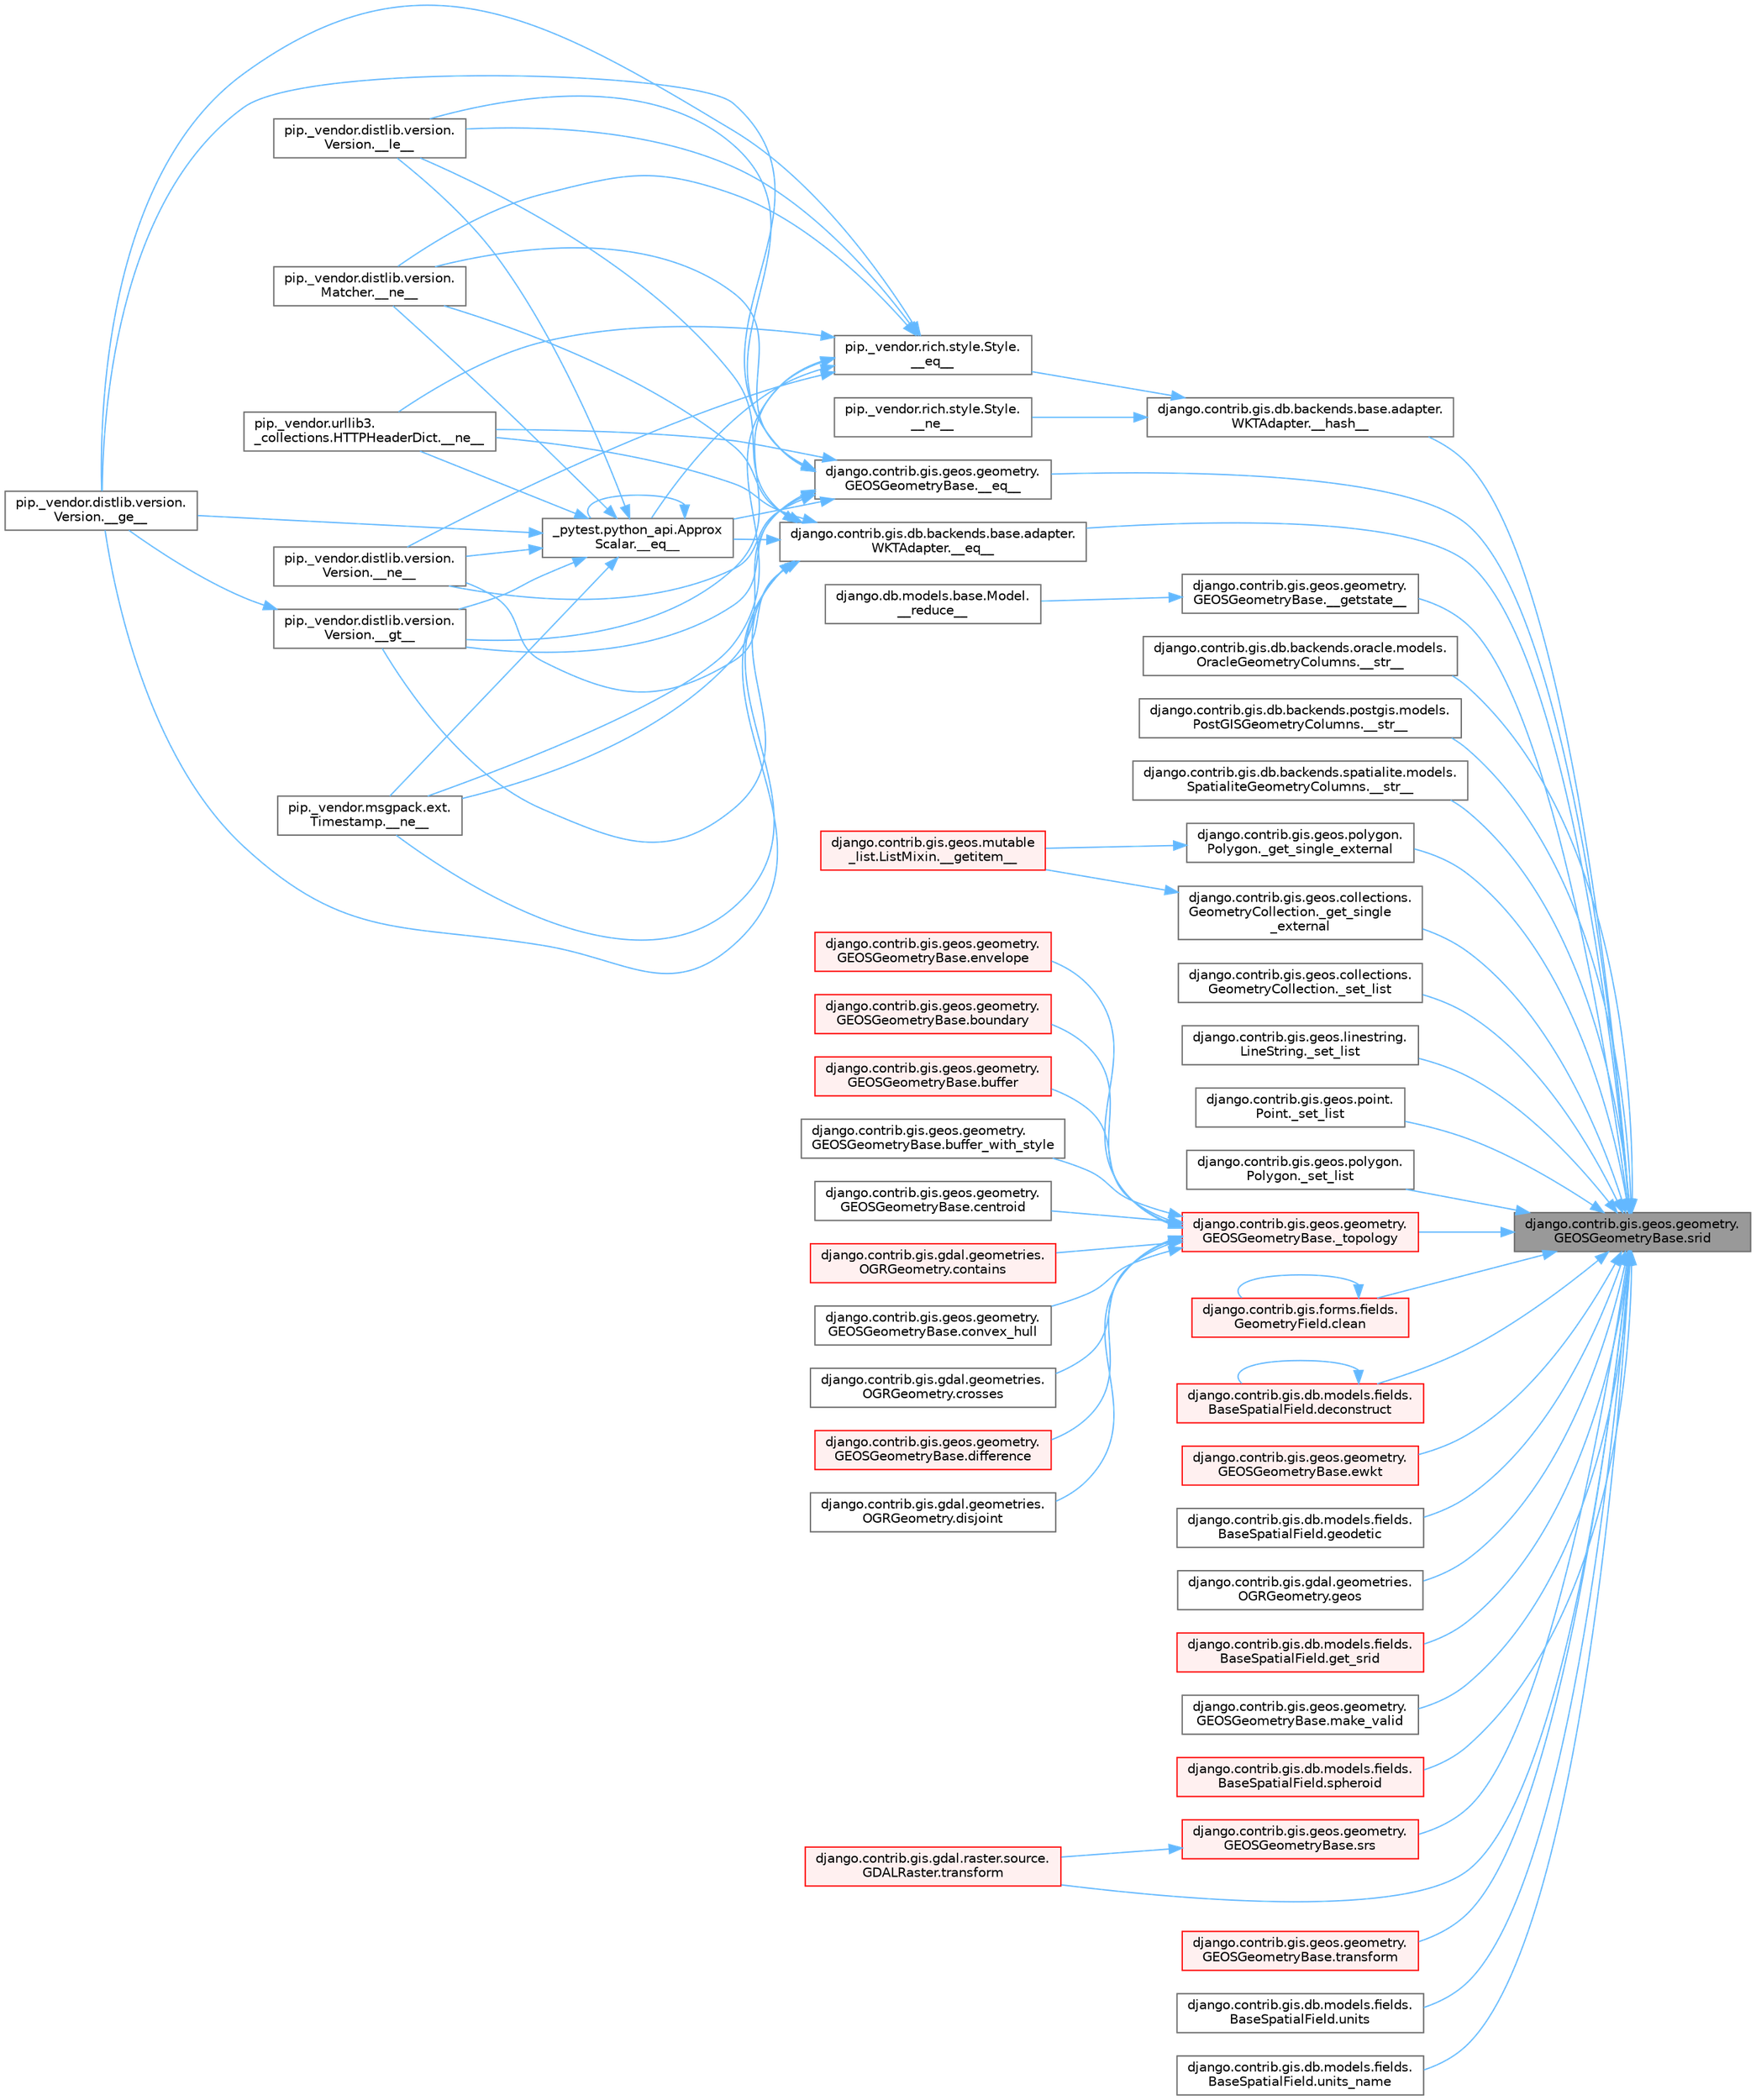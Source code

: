 digraph "django.contrib.gis.geos.geometry.GEOSGeometryBase.srid"
{
 // LATEX_PDF_SIZE
  bgcolor="transparent";
  edge [fontname=Helvetica,fontsize=10,labelfontname=Helvetica,labelfontsize=10];
  node [fontname=Helvetica,fontsize=10,shape=box,height=0.2,width=0.4];
  rankdir="RL";
  Node1 [id="Node000001",label="django.contrib.gis.geos.geometry.\lGEOSGeometryBase.srid",height=0.2,width=0.4,color="gray40", fillcolor="grey60", style="filled", fontcolor="black",tooltip=" "];
  Node1 -> Node2 [id="edge1_Node000001_Node000002",dir="back",color="steelblue1",style="solid",tooltip=" "];
  Node2 [id="Node000002",label="django.contrib.gis.db.backends.base.adapter.\lWKTAdapter.__eq__",height=0.2,width=0.4,color="grey40", fillcolor="white", style="filled",URL="$classdjango_1_1contrib_1_1gis_1_1db_1_1backends_1_1base_1_1adapter_1_1_w_k_t_adapter.html#a958651e3f4137a4dc91fd851b17e578b",tooltip=" "];
  Node2 -> Node3 [id="edge2_Node000002_Node000003",dir="back",color="steelblue1",style="solid",tooltip=" "];
  Node3 [id="Node000003",label="_pytest.python_api.Approx\lScalar.__eq__",height=0.2,width=0.4,color="grey40", fillcolor="white", style="filled",URL="$class__pytest_1_1python__api_1_1_approx_scalar.html#af4601ee4ca7409927f88c83ebfc3d923",tooltip=" "];
  Node3 -> Node3 [id="edge3_Node000003_Node000003",dir="back",color="steelblue1",style="solid",tooltip=" "];
  Node3 -> Node4 [id="edge4_Node000003_Node000004",dir="back",color="steelblue1",style="solid",tooltip=" "];
  Node4 [id="Node000004",label="pip._vendor.distlib.version.\lVersion.__ge__",height=0.2,width=0.4,color="grey40", fillcolor="white", style="filled",URL="$classpip_1_1__vendor_1_1distlib_1_1version_1_1_version.html#aa6b7b889cebc687ddb5ed9040d01b1ec",tooltip=" "];
  Node3 -> Node5 [id="edge5_Node000003_Node000005",dir="back",color="steelblue1",style="solid",tooltip=" "];
  Node5 [id="Node000005",label="pip._vendor.distlib.version.\lVersion.__gt__",height=0.2,width=0.4,color="grey40", fillcolor="white", style="filled",URL="$classpip_1_1__vendor_1_1distlib_1_1version_1_1_version.html#a51cf0c8da1bb6829173ff6861b10cb5f",tooltip=" "];
  Node5 -> Node4 [id="edge6_Node000005_Node000004",dir="back",color="steelblue1",style="solid",tooltip=" "];
  Node3 -> Node6 [id="edge7_Node000003_Node000006",dir="back",color="steelblue1",style="solid",tooltip=" "];
  Node6 [id="Node000006",label="pip._vendor.distlib.version.\lVersion.__le__",height=0.2,width=0.4,color="grey40", fillcolor="white", style="filled",URL="$classpip_1_1__vendor_1_1distlib_1_1version_1_1_version.html#ae5e2c5d9b76377e286fcf92a382cbb8b",tooltip=" "];
  Node3 -> Node7 [id="edge8_Node000003_Node000007",dir="back",color="steelblue1",style="solid",tooltip=" "];
  Node7 [id="Node000007",label="pip._vendor.distlib.version.\lMatcher.__ne__",height=0.2,width=0.4,color="grey40", fillcolor="white", style="filled",URL="$classpip_1_1__vendor_1_1distlib_1_1version_1_1_matcher.html#a24f8f8a4686bff3018fee5d22f4e02f1",tooltip=" "];
  Node3 -> Node8 [id="edge9_Node000003_Node000008",dir="back",color="steelblue1",style="solid",tooltip=" "];
  Node8 [id="Node000008",label="pip._vendor.distlib.version.\lVersion.__ne__",height=0.2,width=0.4,color="grey40", fillcolor="white", style="filled",URL="$classpip_1_1__vendor_1_1distlib_1_1version_1_1_version.html#aea3cdf6db007318ab1a2e8d144e2a4a1",tooltip=" "];
  Node3 -> Node9 [id="edge10_Node000003_Node000009",dir="back",color="steelblue1",style="solid",tooltip=" "];
  Node9 [id="Node000009",label="pip._vendor.msgpack.ext.\lTimestamp.__ne__",height=0.2,width=0.4,color="grey40", fillcolor="white", style="filled",URL="$classpip_1_1__vendor_1_1msgpack_1_1ext_1_1_timestamp.html#ac38b8cada8075f7a1133b06bc99b2317",tooltip=" "];
  Node3 -> Node10 [id="edge11_Node000003_Node000010",dir="back",color="steelblue1",style="solid",tooltip=" "];
  Node10 [id="Node000010",label="pip._vendor.urllib3.\l_collections.HTTPHeaderDict.__ne__",height=0.2,width=0.4,color="grey40", fillcolor="white", style="filled",URL="$classpip_1_1__vendor_1_1urllib3_1_1__collections_1_1_h_t_t_p_header_dict.html#aa7766a9499d33160a1258e140e35a806",tooltip=" "];
  Node2 -> Node4 [id="edge12_Node000002_Node000004",dir="back",color="steelblue1",style="solid",tooltip=" "];
  Node2 -> Node5 [id="edge13_Node000002_Node000005",dir="back",color="steelblue1",style="solid",tooltip=" "];
  Node2 -> Node6 [id="edge14_Node000002_Node000006",dir="back",color="steelblue1",style="solid",tooltip=" "];
  Node2 -> Node7 [id="edge15_Node000002_Node000007",dir="back",color="steelblue1",style="solid",tooltip=" "];
  Node2 -> Node8 [id="edge16_Node000002_Node000008",dir="back",color="steelblue1",style="solid",tooltip=" "];
  Node2 -> Node9 [id="edge17_Node000002_Node000009",dir="back",color="steelblue1",style="solid",tooltip=" "];
  Node2 -> Node10 [id="edge18_Node000002_Node000010",dir="back",color="steelblue1",style="solid",tooltip=" "];
  Node1 -> Node11 [id="edge19_Node000001_Node000011",dir="back",color="steelblue1",style="solid",tooltip=" "];
  Node11 [id="Node000011",label="django.contrib.gis.geos.geometry.\lGEOSGeometryBase.__eq__",height=0.2,width=0.4,color="grey40", fillcolor="white", style="filled",URL="$classdjango_1_1contrib_1_1gis_1_1geos_1_1geometry_1_1_g_e_o_s_geometry_base.html#a222884fc53cb081eec63e4ef6bfb60db",tooltip=" "];
  Node11 -> Node3 [id="edge20_Node000011_Node000003",dir="back",color="steelblue1",style="solid",tooltip=" "];
  Node11 -> Node4 [id="edge21_Node000011_Node000004",dir="back",color="steelblue1",style="solid",tooltip=" "];
  Node11 -> Node5 [id="edge22_Node000011_Node000005",dir="back",color="steelblue1",style="solid",tooltip=" "];
  Node11 -> Node6 [id="edge23_Node000011_Node000006",dir="back",color="steelblue1",style="solid",tooltip=" "];
  Node11 -> Node7 [id="edge24_Node000011_Node000007",dir="back",color="steelblue1",style="solid",tooltip=" "];
  Node11 -> Node8 [id="edge25_Node000011_Node000008",dir="back",color="steelblue1",style="solid",tooltip=" "];
  Node11 -> Node9 [id="edge26_Node000011_Node000009",dir="back",color="steelblue1",style="solid",tooltip=" "];
  Node11 -> Node10 [id="edge27_Node000011_Node000010",dir="back",color="steelblue1",style="solid",tooltip=" "];
  Node1 -> Node12 [id="edge28_Node000001_Node000012",dir="back",color="steelblue1",style="solid",tooltip=" "];
  Node12 [id="Node000012",label="django.contrib.gis.geos.geometry.\lGEOSGeometryBase.__getstate__",height=0.2,width=0.4,color="grey40", fillcolor="white", style="filled",URL="$classdjango_1_1contrib_1_1gis_1_1geos_1_1geometry_1_1_g_e_o_s_geometry_base.html#a508ee240e4bb1fe73a85de67c515fcbf",tooltip=" "];
  Node12 -> Node13 [id="edge29_Node000012_Node000013",dir="back",color="steelblue1",style="solid",tooltip=" "];
  Node13 [id="Node000013",label="django.db.models.base.Model.\l__reduce__",height=0.2,width=0.4,color="grey40", fillcolor="white", style="filled",URL="$classdjango_1_1db_1_1models_1_1base_1_1_model.html#a3a79ef9c3e5da2fa6380eb9f57a24f23",tooltip=" "];
  Node1 -> Node14 [id="edge30_Node000001_Node000014",dir="back",color="steelblue1",style="solid",tooltip=" "];
  Node14 [id="Node000014",label="django.contrib.gis.db.backends.base.adapter.\lWKTAdapter.__hash__",height=0.2,width=0.4,color="grey40", fillcolor="white", style="filled",URL="$classdjango_1_1contrib_1_1gis_1_1db_1_1backends_1_1base_1_1adapter_1_1_w_k_t_adapter.html#ac018ce767fcf35508ada5b7bc8b69173",tooltip=" "];
  Node14 -> Node15 [id="edge31_Node000014_Node000015",dir="back",color="steelblue1",style="solid",tooltip=" "];
  Node15 [id="Node000015",label="pip._vendor.rich.style.Style.\l__eq__",height=0.2,width=0.4,color="grey40", fillcolor="white", style="filled",URL="$classpip_1_1__vendor_1_1rich_1_1style_1_1_style.html#aa1040cd22d3171dc8ac3f0ce31653284",tooltip=" "];
  Node15 -> Node3 [id="edge32_Node000015_Node000003",dir="back",color="steelblue1",style="solid",tooltip=" "];
  Node15 -> Node4 [id="edge33_Node000015_Node000004",dir="back",color="steelblue1",style="solid",tooltip=" "];
  Node15 -> Node5 [id="edge34_Node000015_Node000005",dir="back",color="steelblue1",style="solid",tooltip=" "];
  Node15 -> Node6 [id="edge35_Node000015_Node000006",dir="back",color="steelblue1",style="solid",tooltip=" "];
  Node15 -> Node7 [id="edge36_Node000015_Node000007",dir="back",color="steelblue1",style="solid",tooltip=" "];
  Node15 -> Node8 [id="edge37_Node000015_Node000008",dir="back",color="steelblue1",style="solid",tooltip=" "];
  Node15 -> Node9 [id="edge38_Node000015_Node000009",dir="back",color="steelblue1",style="solid",tooltip=" "];
  Node15 -> Node10 [id="edge39_Node000015_Node000010",dir="back",color="steelblue1",style="solid",tooltip=" "];
  Node14 -> Node16 [id="edge40_Node000014_Node000016",dir="back",color="steelblue1",style="solid",tooltip=" "];
  Node16 [id="Node000016",label="pip._vendor.rich.style.Style.\l__ne__",height=0.2,width=0.4,color="grey40", fillcolor="white", style="filled",URL="$classpip_1_1__vendor_1_1rich_1_1style_1_1_style.html#a97595d869459e2d619505c87c0b9fe81",tooltip=" "];
  Node1 -> Node17 [id="edge41_Node000001_Node000017",dir="back",color="steelblue1",style="solid",tooltip=" "];
  Node17 [id="Node000017",label="django.contrib.gis.db.backends.oracle.models.\lOracleGeometryColumns.__str__",height=0.2,width=0.4,color="grey40", fillcolor="white", style="filled",URL="$classdjango_1_1contrib_1_1gis_1_1db_1_1backends_1_1oracle_1_1models_1_1_oracle_geometry_columns.html#af5aae2c898a35c525ec8908bec7fb663",tooltip=" "];
  Node1 -> Node18 [id="edge42_Node000001_Node000018",dir="back",color="steelblue1",style="solid",tooltip=" "];
  Node18 [id="Node000018",label="django.contrib.gis.db.backends.postgis.models.\lPostGISGeometryColumns.__str__",height=0.2,width=0.4,color="grey40", fillcolor="white", style="filled",URL="$classdjango_1_1contrib_1_1gis_1_1db_1_1backends_1_1postgis_1_1models_1_1_post_g_i_s_geometry_columns.html#a2cd2f362c086d30abce3f454e4f88113",tooltip=" "];
  Node1 -> Node19 [id="edge43_Node000001_Node000019",dir="back",color="steelblue1",style="solid",tooltip=" "];
  Node19 [id="Node000019",label="django.contrib.gis.db.backends.spatialite.models.\lSpatialiteGeometryColumns.__str__",height=0.2,width=0.4,color="grey40", fillcolor="white", style="filled",URL="$classdjango_1_1contrib_1_1gis_1_1db_1_1backends_1_1spatialite_1_1models_1_1_spatialite_geometry_columns.html#af36d91a5b4863762ac4666865a70888e",tooltip=" "];
  Node1 -> Node20 [id="edge44_Node000001_Node000020",dir="back",color="steelblue1",style="solid",tooltip=" "];
  Node20 [id="Node000020",label="django.contrib.gis.geos.collections.\lGeometryCollection._get_single\l_external",height=0.2,width=0.4,color="grey40", fillcolor="white", style="filled",URL="$classdjango_1_1contrib_1_1gis_1_1geos_1_1collections_1_1_geometry_collection.html#ae33828ceeda65fd351a639423b323770",tooltip=" "];
  Node20 -> Node21 [id="edge45_Node000020_Node000021",dir="back",color="steelblue1",style="solid",tooltip=" "];
  Node21 [id="Node000021",label="django.contrib.gis.geos.mutable\l_list.ListMixin.__getitem__",height=0.2,width=0.4,color="red", fillcolor="#FFF0F0", style="filled",URL="$classdjango_1_1contrib_1_1gis_1_1geos_1_1mutable__list_1_1_list_mixin.html#aa11905c503bdc6e58d436e164ad45950",tooltip=" "];
  Node1 -> Node3187 [id="edge46_Node000001_Node003187",dir="back",color="steelblue1",style="solid",tooltip=" "];
  Node3187 [id="Node003187",label="django.contrib.gis.geos.polygon.\lPolygon._get_single_external",height=0.2,width=0.4,color="grey40", fillcolor="white", style="filled",URL="$classdjango_1_1contrib_1_1gis_1_1geos_1_1polygon_1_1_polygon.html#a797e60972e5bd45c03cce22f36735a56",tooltip=" "];
  Node3187 -> Node21 [id="edge47_Node003187_Node000021",dir="back",color="steelblue1",style="solid",tooltip=" "];
  Node1 -> Node3188 [id="edge48_Node000001_Node003188",dir="back",color="steelblue1",style="solid",tooltip=" "];
  Node3188 [id="Node003188",label="django.contrib.gis.geos.collections.\lGeometryCollection._set_list",height=0.2,width=0.4,color="grey40", fillcolor="white", style="filled",URL="$classdjango_1_1contrib_1_1gis_1_1geos_1_1collections_1_1_geometry_collection.html#a71225f338b8e3bc5bfbd8de3f1a8d4e3",tooltip=" "];
  Node1 -> Node3189 [id="edge49_Node000001_Node003189",dir="back",color="steelblue1",style="solid",tooltip=" "];
  Node3189 [id="Node003189",label="django.contrib.gis.geos.linestring.\lLineString._set_list",height=0.2,width=0.4,color="grey40", fillcolor="white", style="filled",URL="$classdjango_1_1contrib_1_1gis_1_1geos_1_1linestring_1_1_line_string.html#a934f3d08056b9017aed94fd173d99b5f",tooltip=" "];
  Node1 -> Node3190 [id="edge50_Node000001_Node003190",dir="back",color="steelblue1",style="solid",tooltip=" "];
  Node3190 [id="Node003190",label="django.contrib.gis.geos.point.\lPoint._set_list",height=0.2,width=0.4,color="grey40", fillcolor="white", style="filled",URL="$classdjango_1_1contrib_1_1gis_1_1geos_1_1point_1_1_point.html#a1c24b699613373bc83953c9c53127acb",tooltip=" "];
  Node1 -> Node3191 [id="edge51_Node000001_Node003191",dir="back",color="steelblue1",style="solid",tooltip=" "];
  Node3191 [id="Node003191",label="django.contrib.gis.geos.polygon.\lPolygon._set_list",height=0.2,width=0.4,color="grey40", fillcolor="white", style="filled",URL="$classdjango_1_1contrib_1_1gis_1_1geos_1_1polygon_1_1_polygon.html#a31fd9744f073cc097c9f5f455541e2ac",tooltip=" "];
  Node1 -> Node3192 [id="edge52_Node000001_Node003192",dir="back",color="steelblue1",style="solid",tooltip=" "];
  Node3192 [id="Node003192",label="django.contrib.gis.geos.geometry.\lGEOSGeometryBase._topology",height=0.2,width=0.4,color="red", fillcolor="#FFF0F0", style="filled",URL="$classdjango_1_1contrib_1_1gis_1_1geos_1_1geometry_1_1_g_e_o_s_geometry_base.html#a57f10e6abc75e8c1a9b857a57c4cca2e",tooltip=" "];
  Node3192 -> Node3193 [id="edge53_Node003192_Node003193",dir="back",color="steelblue1",style="solid",tooltip=" "];
  Node3193 [id="Node003193",label="django.contrib.gis.geos.geometry.\lGEOSGeometryBase.boundary",height=0.2,width=0.4,color="red", fillcolor="#FFF0F0", style="filled",URL="$classdjango_1_1contrib_1_1gis_1_1geos_1_1geometry_1_1_g_e_o_s_geometry_base.html#afc15d96ca968dc323d92be86d20c0fee",tooltip=" "];
  Node3192 -> Node3194 [id="edge54_Node003192_Node003194",dir="back",color="steelblue1",style="solid",tooltip=" "];
  Node3194 [id="Node003194",label="django.contrib.gis.geos.geometry.\lGEOSGeometryBase.buffer",height=0.2,width=0.4,color="red", fillcolor="#FFF0F0", style="filled",URL="$classdjango_1_1contrib_1_1gis_1_1geos_1_1geometry_1_1_g_e_o_s_geometry_base.html#a42422422c1d89880282b209dacbdf53e",tooltip=" "];
  Node3192 -> Node3197 [id="edge55_Node003192_Node003197",dir="back",color="steelblue1",style="solid",tooltip=" "];
  Node3197 [id="Node003197",label="django.contrib.gis.geos.geometry.\lGEOSGeometryBase.buffer_with_style",height=0.2,width=0.4,color="grey40", fillcolor="white", style="filled",URL="$classdjango_1_1contrib_1_1gis_1_1geos_1_1geometry_1_1_g_e_o_s_geometry_base.html#a814a744a27740565bd9f994205711fcb",tooltip=" "];
  Node3192 -> Node3198 [id="edge56_Node003192_Node003198",dir="back",color="steelblue1",style="solid",tooltip=" "];
  Node3198 [id="Node003198",label="django.contrib.gis.geos.geometry.\lGEOSGeometryBase.centroid",height=0.2,width=0.4,color="grey40", fillcolor="white", style="filled",URL="$classdjango_1_1contrib_1_1gis_1_1geos_1_1geometry_1_1_g_e_o_s_geometry_base.html#aaf04def50915d2171df1471b89894e87",tooltip=" "];
  Node3192 -> Node3199 [id="edge57_Node003192_Node003199",dir="back",color="steelblue1",style="solid",tooltip=" "];
  Node3199 [id="Node003199",label="django.contrib.gis.gdal.geometries.\lOGRGeometry.contains",height=0.2,width=0.4,color="red", fillcolor="#FFF0F0", style="filled",URL="$classdjango_1_1contrib_1_1gis_1_1gdal_1_1geometries_1_1_o_g_r_geometry.html#ac4763e72bc3be798ebe272edf5a2111b",tooltip=" "];
  Node3192 -> Node3200 [id="edge58_Node003192_Node003200",dir="back",color="steelblue1",style="solid",tooltip=" "];
  Node3200 [id="Node003200",label="django.contrib.gis.geos.geometry.\lGEOSGeometryBase.convex_hull",height=0.2,width=0.4,color="grey40", fillcolor="white", style="filled",URL="$classdjango_1_1contrib_1_1gis_1_1geos_1_1geometry_1_1_g_e_o_s_geometry_base.html#accae510d3989770d7b71e2fbbfb4fcab",tooltip=" "];
  Node3192 -> Node3201 [id="edge59_Node003192_Node003201",dir="back",color="steelblue1",style="solid",tooltip=" "];
  Node3201 [id="Node003201",label="django.contrib.gis.gdal.geometries.\lOGRGeometry.crosses",height=0.2,width=0.4,color="grey40", fillcolor="white", style="filled",URL="$classdjango_1_1contrib_1_1gis_1_1gdal_1_1geometries_1_1_o_g_r_geometry.html#ac092a2ee06ad06acc4fd514d38281af0",tooltip=" "];
  Node3192 -> Node3202 [id="edge60_Node003192_Node003202",dir="back",color="steelblue1",style="solid",tooltip=" "];
  Node3202 [id="Node003202",label="django.contrib.gis.geos.geometry.\lGEOSGeometryBase.difference",height=0.2,width=0.4,color="red", fillcolor="#FFF0F0", style="filled",URL="$classdjango_1_1contrib_1_1gis_1_1geos_1_1geometry_1_1_g_e_o_s_geometry_base.html#aada481ec4a6a1f1ebe5777bcc5915784",tooltip=" "];
  Node3192 -> Node3205 [id="edge61_Node003192_Node003205",dir="back",color="steelblue1",style="solid",tooltip=" "];
  Node3205 [id="Node003205",label="django.contrib.gis.gdal.geometries.\lOGRGeometry.disjoint",height=0.2,width=0.4,color="grey40", fillcolor="white", style="filled",URL="$classdjango_1_1contrib_1_1gis_1_1gdal_1_1geometries_1_1_o_g_r_geometry.html#a285d470337dd8af6463fada2b21ed31f",tooltip=" "];
  Node3192 -> Node3206 [id="edge62_Node003192_Node003206",dir="back",color="steelblue1",style="solid",tooltip=" "];
  Node3206 [id="Node003206",label="django.contrib.gis.geos.geometry.\lGEOSGeometryBase.envelope",height=0.2,width=0.4,color="red", fillcolor="#FFF0F0", style="filled",URL="$classdjango_1_1contrib_1_1gis_1_1geos_1_1geometry_1_1_g_e_o_s_geometry_base.html#a5857e9c7c0580d266ea9838a2b5f0473",tooltip=" "];
  Node1 -> Node3230 [id="edge63_Node000001_Node003230",dir="back",color="steelblue1",style="solid",tooltip=" "];
  Node3230 [id="Node003230",label="django.contrib.gis.forms.fields.\lGeometryField.clean",height=0.2,width=0.4,color="red", fillcolor="#FFF0F0", style="filled",URL="$classdjango_1_1contrib_1_1gis_1_1forms_1_1fields_1_1_geometry_field.html#a63084801f88f56d55aed024be093f164",tooltip=" "];
  Node3230 -> Node3230 [id="edge64_Node003230_Node003230",dir="back",color="steelblue1",style="solid",tooltip=" "];
  Node1 -> Node3231 [id="edge65_Node000001_Node003231",dir="back",color="steelblue1",style="solid",tooltip=" "];
  Node3231 [id="Node003231",label="django.contrib.gis.db.models.fields.\lBaseSpatialField.deconstruct",height=0.2,width=0.4,color="red", fillcolor="#FFF0F0", style="filled",URL="$classdjango_1_1contrib_1_1gis_1_1db_1_1models_1_1fields_1_1_base_spatial_field.html#a058928b48dd79c1c550fe385a9b7d299",tooltip=" "];
  Node3231 -> Node3231 [id="edge66_Node003231_Node003231",dir="back",color="steelblue1",style="solid",tooltip=" "];
  Node1 -> Node3232 [id="edge67_Node000001_Node003232",dir="back",color="steelblue1",style="solid",tooltip=" "];
  Node3232 [id="Node003232",label="django.contrib.gis.geos.geometry.\lGEOSGeometryBase.ewkt",height=0.2,width=0.4,color="red", fillcolor="#FFF0F0", style="filled",URL="$classdjango_1_1contrib_1_1gis_1_1geos_1_1geometry_1_1_g_e_o_s_geometry_base.html#a19334c6bf00a270cbae460f5d288c440",tooltip=" "];
  Node1 -> Node3234 [id="edge68_Node000001_Node003234",dir="back",color="steelblue1",style="solid",tooltip=" "];
  Node3234 [id="Node003234",label="django.contrib.gis.db.models.fields.\lBaseSpatialField.geodetic",height=0.2,width=0.4,color="grey40", fillcolor="white", style="filled",URL="$classdjango_1_1contrib_1_1gis_1_1db_1_1models_1_1fields_1_1_base_spatial_field.html#adcb887746c737fee8abd83403d866f4f",tooltip=" "];
  Node1 -> Node3235 [id="edge69_Node000001_Node003235",dir="back",color="steelblue1",style="solid",tooltip=" "];
  Node3235 [id="Node003235",label="django.contrib.gis.gdal.geometries.\lOGRGeometry.geos",height=0.2,width=0.4,color="grey40", fillcolor="white", style="filled",URL="$classdjango_1_1contrib_1_1gis_1_1gdal_1_1geometries_1_1_o_g_r_geometry.html#aab7929a41203ad04ff57c8ba84b469ba",tooltip=" "];
  Node1 -> Node3236 [id="edge70_Node000001_Node003236",dir="back",color="steelblue1",style="solid",tooltip=" "];
  Node3236 [id="Node003236",label="django.contrib.gis.db.models.fields.\lBaseSpatialField.get_srid",height=0.2,width=0.4,color="red", fillcolor="#FFF0F0", style="filled",URL="$classdjango_1_1contrib_1_1gis_1_1db_1_1models_1_1fields_1_1_base_spatial_field.html#a4ebc1ea3fd5301347699aafd59c1b38d",tooltip=" "];
  Node1 -> Node3238 [id="edge71_Node000001_Node003238",dir="back",color="steelblue1",style="solid",tooltip=" "];
  Node3238 [id="Node003238",label="django.contrib.gis.geos.geometry.\lGEOSGeometryBase.make_valid",height=0.2,width=0.4,color="grey40", fillcolor="white", style="filled",URL="$classdjango_1_1contrib_1_1gis_1_1geos_1_1geometry_1_1_g_e_o_s_geometry_base.html#a9e2f42bdab520b1c292d88a03888b7c3",tooltip=" "];
  Node1 -> Node3239 [id="edge72_Node000001_Node003239",dir="back",color="steelblue1",style="solid",tooltip=" "];
  Node3239 [id="Node003239",label="django.contrib.gis.db.models.fields.\lBaseSpatialField.spheroid",height=0.2,width=0.4,color="red", fillcolor="#FFF0F0", style="filled",URL="$classdjango_1_1contrib_1_1gis_1_1db_1_1models_1_1fields_1_1_base_spatial_field.html#a9f21765f846fa72a69f8dace1437e683",tooltip=" "];
  Node1 -> Node3242 [id="edge73_Node000001_Node003242",dir="back",color="steelblue1",style="solid",tooltip=" "];
  Node3242 [id="Node003242",label="django.contrib.gis.geos.geometry.\lGEOSGeometryBase.srs",height=0.2,width=0.4,color="red", fillcolor="#FFF0F0", style="filled",URL="$classdjango_1_1contrib_1_1gis_1_1geos_1_1geometry_1_1_g_e_o_s_geometry_base.html#aa433953a244f84e09ce9775e6348c9ea",tooltip=" "];
  Node3242 -> Node696 [id="edge74_Node003242_Node000696",dir="back",color="steelblue1",style="solid",tooltip=" "];
  Node696 [id="Node000696",label="django.contrib.gis.gdal.raster.source.\lGDALRaster.transform",height=0.2,width=0.4,color="red", fillcolor="#FFF0F0", style="filled",URL="$classdjango_1_1contrib_1_1gis_1_1gdal_1_1raster_1_1source_1_1_g_d_a_l_raster.html#ac5283a9f9f3834181470dffd8dcddbd0",tooltip=" "];
  Node1 -> Node696 [id="edge75_Node000001_Node000696",dir="back",color="steelblue1",style="solid",tooltip=" "];
  Node1 -> Node697 [id="edge76_Node000001_Node000697",dir="back",color="steelblue1",style="solid",tooltip=" "];
  Node697 [id="Node000697",label="django.contrib.gis.geos.geometry.\lGEOSGeometryBase.transform",height=0.2,width=0.4,color="red", fillcolor="#FFF0F0", style="filled",URL="$classdjango_1_1contrib_1_1gis_1_1geos_1_1geometry_1_1_g_e_o_s_geometry_base.html#aeaa8ab6c866c4423240e0e096ffa8975",tooltip=" "];
  Node1 -> Node3269 [id="edge77_Node000001_Node003269",dir="back",color="steelblue1",style="solid",tooltip=" "];
  Node3269 [id="Node003269",label="django.contrib.gis.db.models.fields.\lBaseSpatialField.units",height=0.2,width=0.4,color="grey40", fillcolor="white", style="filled",URL="$classdjango_1_1contrib_1_1gis_1_1db_1_1models_1_1fields_1_1_base_spatial_field.html#af61b9c8bbcd709bf64736fa1af483ff3",tooltip=" "];
  Node1 -> Node3270 [id="edge78_Node000001_Node003270",dir="back",color="steelblue1",style="solid",tooltip=" "];
  Node3270 [id="Node003270",label="django.contrib.gis.db.models.fields.\lBaseSpatialField.units_name",height=0.2,width=0.4,color="grey40", fillcolor="white", style="filled",URL="$classdjango_1_1contrib_1_1gis_1_1db_1_1models_1_1fields_1_1_base_spatial_field.html#ac62d56d79e6b5cb82c09ae16c2ad2cf6",tooltip=" "];
}
